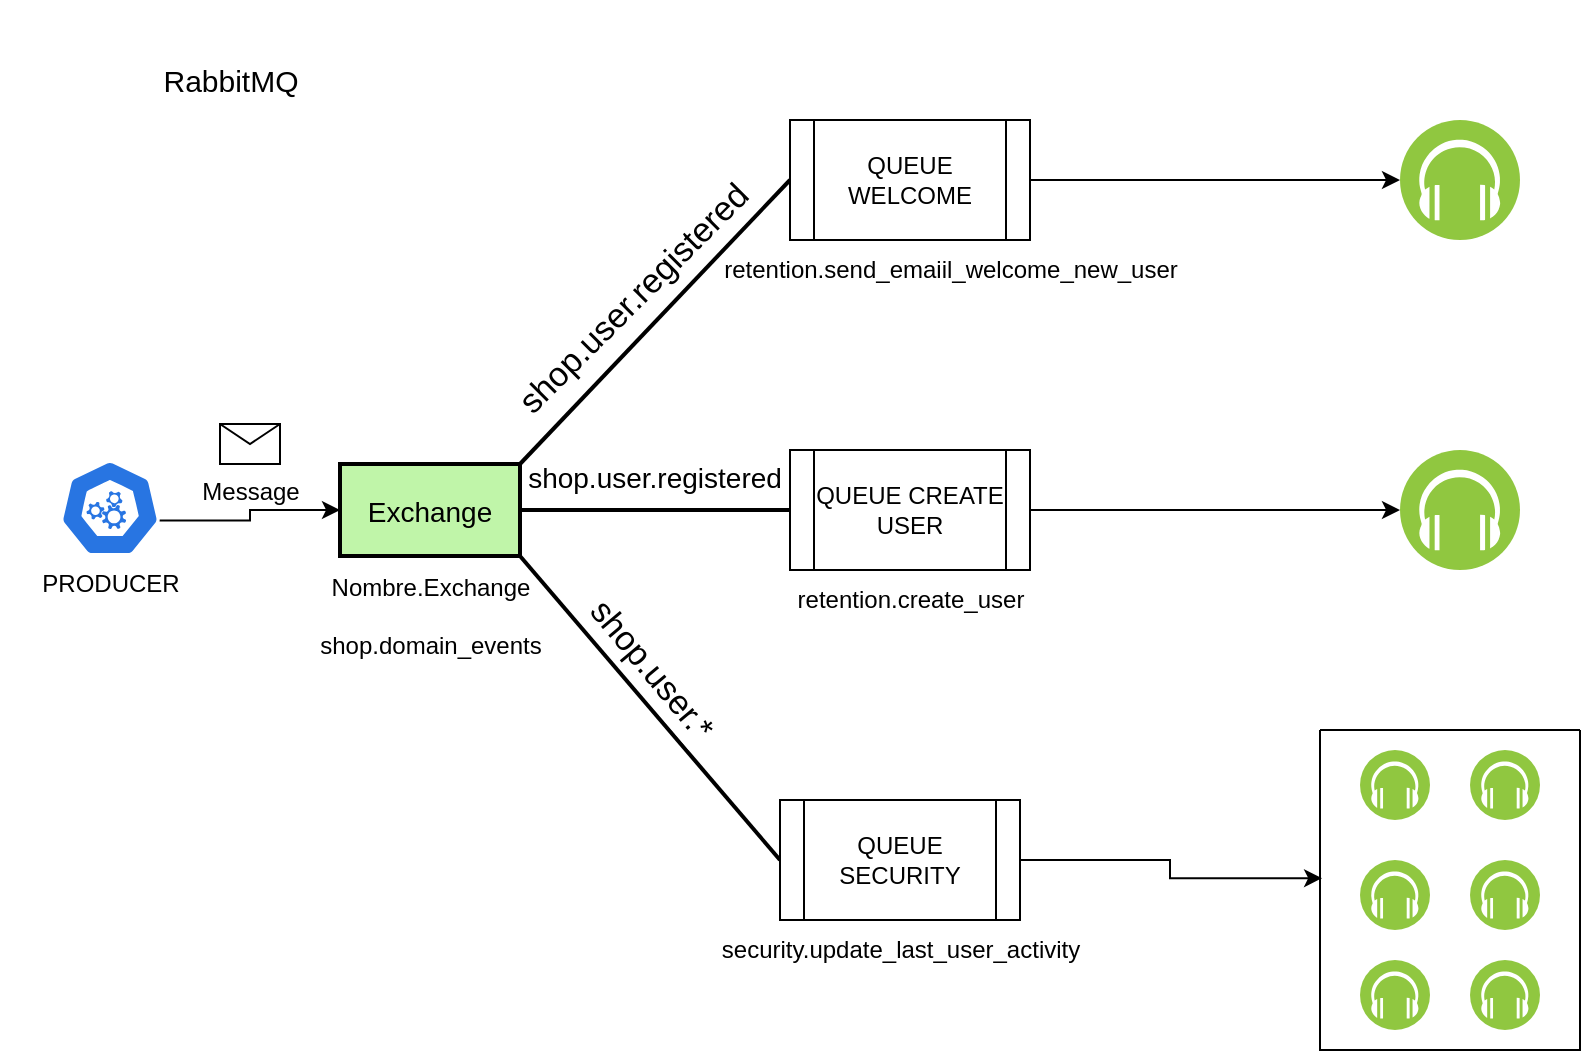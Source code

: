 <mxfile version="24.7.7">
  <diagram name="Página-1" id="YxG6aqFPAaeFV0GtLodd">
    <mxGraphModel dx="1434" dy="752" grid="1" gridSize="10" guides="1" tooltips="1" connect="1" arrows="1" fold="1" page="1" pageScale="1" pageWidth="827" pageHeight="1169" math="0" shadow="0">
      <root>
        <mxCell id="0" />
        <mxCell id="1" parent="0" />
        <mxCell id="b8rluCNeTwZe7lozpSry-66" style="edgeStyle=orthogonalEdgeStyle;rounded=0;orthogonalLoop=1;jettySize=auto;html=1;exitX=0.995;exitY=0.63;exitDx=0;exitDy=0;exitPerimeter=0;entryX=0;entryY=0.5;entryDx=0;entryDy=0;" edge="1" parent="1" source="b8rluCNeTwZe7lozpSry-3" target="b8rluCNeTwZe7lozpSry-58">
          <mxGeometry relative="1" as="geometry" />
        </mxCell>
        <mxCell id="b8rluCNeTwZe7lozpSry-3" value="PRODUCER" style="aspect=fixed;sketch=0;html=1;dashed=0;whitespace=wrap;verticalLabelPosition=bottom;verticalAlign=top;fillColor=#2875E2;strokeColor=#ffffff;points=[[0.005,0.63,0],[0.1,0.2,0],[0.9,0.2,0],[0.5,0,0],[0.995,0.63,0],[0.72,0.99,0],[0.5,1,0],[0.28,0.99,0]];shape=mxgraph.kubernetes.icon2;prIcon=api" vertex="1" parent="1">
          <mxGeometry x="30" y="370" width="50" height="48" as="geometry" />
        </mxCell>
        <mxCell id="b8rluCNeTwZe7lozpSry-9" value="" style="group" vertex="1" connectable="0" parent="1">
          <mxGeometry x="20" y="338" width="280" height="140" as="geometry" />
        </mxCell>
        <mxCell id="b8rluCNeTwZe7lozpSry-2" value="Message" style="shape=message;html=1;html=1;outlineConnect=0;labelPosition=center;verticalLabelPosition=bottom;align=center;verticalAlign=top;" vertex="1" parent="b8rluCNeTwZe7lozpSry-9">
          <mxGeometry x="90" y="14" width="30" height="20" as="geometry" />
        </mxCell>
        <mxCell id="b8rluCNeTwZe7lozpSry-68" value="" style="group" vertex="1" connectable="0" parent="b8rluCNeTwZe7lozpSry-9">
          <mxGeometry x="160" y="34" width="130" height="106" as="geometry" />
        </mxCell>
        <mxCell id="b8rluCNeTwZe7lozpSry-58" value="Exchange" style="strokeWidth=2;dashed=0;align=center;fontSize=14;shape=rect;fillColor=#c0f5a9;strokeColor=#000000;" vertex="1" parent="b8rluCNeTwZe7lozpSry-68">
          <mxGeometry x="-10" width="90" height="46" as="geometry" />
        </mxCell>
        <mxCell id="b8rluCNeTwZe7lozpSry-59" value="" style="edgeStyle=none;endArrow=none;dashed=0;html=1;strokeWidth=2;rounded=0;entryX=0;entryY=0.5;entryDx=0;entryDy=0;exitX=1;exitY=0;exitDx=0;exitDy=0;" edge="1" source="b8rluCNeTwZe7lozpSry-58" target="b8rluCNeTwZe7lozpSry-75" parent="1">
          <mxGeometry relative="1" as="geometry">
            <mxPoint x="334" y="267.5" as="targetPoint" />
          </mxGeometry>
        </mxCell>
        <mxCell id="b8rluCNeTwZe7lozpSry-79" value="shop.user.registered" style="edgeLabel;html=1;align=center;verticalAlign=middle;resizable=0;points=[];rotation=-45;fontSize=17;" vertex="1" connectable="0" parent="b8rluCNeTwZe7lozpSry-59">
          <mxGeometry x="0.241" relative="1" as="geometry">
            <mxPoint x="-27" y="6" as="offset" />
          </mxGeometry>
        </mxCell>
        <mxCell id="b8rluCNeTwZe7lozpSry-60" value="" style="edgeStyle=none;endArrow=none;dashed=0;html=1;strokeWidth=2;rounded=0;entryX=0;entryY=0.5;entryDx=0;entryDy=0;" edge="1" source="b8rluCNeTwZe7lozpSry-58" target="b8rluCNeTwZe7lozpSry-76" parent="1">
          <mxGeometry relative="1" as="geometry">
            <mxPoint x="336" y="334.958" as="targetPoint" />
          </mxGeometry>
        </mxCell>
        <mxCell id="b8rluCNeTwZe7lozpSry-61" value="" style="edgeStyle=none;endArrow=none;dashed=0;html=1;strokeWidth=2;rounded=0;exitX=1;exitY=1;exitDx=0;exitDy=0;entryX=0;entryY=0.5;entryDx=0;entryDy=0;" edge="1" source="b8rluCNeTwZe7lozpSry-58" target="b8rluCNeTwZe7lozpSry-77" parent="1">
          <mxGeometry relative="1" as="geometry">
            <mxPoint x="470" y="469" as="targetPoint" />
          </mxGeometry>
        </mxCell>
        <mxCell id="b8rluCNeTwZe7lozpSry-81" value="shop.user.*" style="edgeLabel;html=1;align=center;verticalAlign=middle;resizable=0;points=[];rotation=50;fontSize=17;" vertex="1" connectable="0" parent="1">
          <mxGeometry x="329.997" y="477.999" as="geometry">
            <mxPoint x="-5.575" y="1.708" as="offset" />
          </mxGeometry>
        </mxCell>
        <mxCell id="b8rluCNeTwZe7lozpSry-83" value="" style="group" vertex="1" connectable="0" parent="1">
          <mxGeometry x="330" y="365" width="250" height="90" as="geometry" />
        </mxCell>
        <mxCell id="b8rluCNeTwZe7lozpSry-76" value="QUEUE CREATE USER" style="shape=process;whiteSpace=wrap;html=1;backgroundOutline=1;" vertex="1" parent="b8rluCNeTwZe7lozpSry-83">
          <mxGeometry x="65" width="120" height="60" as="geometry" />
        </mxCell>
        <mxCell id="b8rluCNeTwZe7lozpSry-82" value="&lt;span style=&quot;text-wrap: wrap;&quot;&gt;retention.create_user&lt;/span&gt;" style="text;html=1;align=center;verticalAlign=middle;resizable=0;points=[];autosize=1;strokeColor=none;fillColor=none;" vertex="1" parent="b8rluCNeTwZe7lozpSry-83">
          <mxGeometry x="55" y="60" width="140" height="30" as="geometry" />
        </mxCell>
        <mxCell id="b8rluCNeTwZe7lozpSry-80" value="shop.user.registered" style="edgeLabel;html=1;align=center;verticalAlign=middle;resizable=0;points=[];rotation=0;fontSize=14;" vertex="1" connectable="0" parent="b8rluCNeTwZe7lozpSry-83">
          <mxGeometry x="-0.003" y="14.999" as="geometry">
            <mxPoint x="-3" y="-1" as="offset" />
          </mxGeometry>
        </mxCell>
        <mxCell id="b8rluCNeTwZe7lozpSry-86" value="" style="group" vertex="1" connectable="0" parent="1">
          <mxGeometry x="330" y="200" width="250" height="90" as="geometry" />
        </mxCell>
        <mxCell id="b8rluCNeTwZe7lozpSry-75" value="QUEUE WELCOME" style="shape=process;whiteSpace=wrap;html=1;backgroundOutline=1;" vertex="1" parent="b8rluCNeTwZe7lozpSry-86">
          <mxGeometry x="65" width="120" height="60" as="geometry" />
        </mxCell>
        <mxCell id="b8rluCNeTwZe7lozpSry-84" value="&lt;span style=&quot;text-wrap: wrap;&quot;&gt;retention.send_emaiil_welcome_new_user&lt;/span&gt;" style="text;html=1;align=center;verticalAlign=middle;resizable=0;points=[];autosize=1;strokeColor=none;fillColor=none;" vertex="1" parent="b8rluCNeTwZe7lozpSry-86">
          <mxGeometry x="20" y="60" width="250" height="30" as="geometry" />
        </mxCell>
        <mxCell id="b8rluCNeTwZe7lozpSry-87" value="" style="group" vertex="1" connectable="0" parent="1">
          <mxGeometry x="325" y="540" width="250" height="90" as="geometry" />
        </mxCell>
        <mxCell id="b8rluCNeTwZe7lozpSry-77" value="QUEUE SECURITY" style="shape=process;whiteSpace=wrap;html=1;backgroundOutline=1;" vertex="1" parent="b8rluCNeTwZe7lozpSry-87">
          <mxGeometry x="65" width="120" height="60" as="geometry" />
        </mxCell>
        <mxCell id="b8rluCNeTwZe7lozpSry-85" value="&lt;span style=&quot;text-wrap: wrap;&quot;&gt;security.update_last_user_activity&lt;/span&gt;" style="text;html=1;align=center;verticalAlign=middle;resizable=0;points=[];autosize=1;strokeColor=none;fillColor=none;" vertex="1" parent="b8rluCNeTwZe7lozpSry-87">
          <mxGeometry x="25" y="60" width="200" height="30" as="geometry" />
        </mxCell>
        <mxCell id="b8rluCNeTwZe7lozpSry-67" value="Nombre.Exchange&lt;div&gt;&lt;br&gt;&lt;/div&gt;&lt;div&gt;shop.domain_events&lt;/div&gt;" style="text;html=1;align=center;verticalAlign=middle;resizable=0;points=[];autosize=1;strokeColor=none;fillColor=none;" vertex="1" parent="1">
          <mxGeometry x="150" y="418" width="130" height="60" as="geometry" />
        </mxCell>
        <mxCell id="b8rluCNeTwZe7lozpSry-89" value="" style="image;aspect=fixed;perimeter=ellipsePerimeter;html=1;align=center;shadow=0;dashed=0;fontColor=#4277BB;labelBackgroundColor=default;fontSize=12;spacingTop=3;image=img/lib/ibm/blockchain/event_listener.svg;" vertex="1" parent="1">
          <mxGeometry x="700" y="365" width="60" height="60" as="geometry" />
        </mxCell>
        <mxCell id="b8rluCNeTwZe7lozpSry-90" value="" style="image;aspect=fixed;perimeter=ellipsePerimeter;html=1;align=center;shadow=0;dashed=0;fontColor=#4277BB;labelBackgroundColor=default;fontSize=12;spacingTop=3;image=img/lib/ibm/blockchain/event_listener.svg;" vertex="1" parent="1">
          <mxGeometry x="700" y="200" width="60" height="60" as="geometry" />
        </mxCell>
        <mxCell id="b8rluCNeTwZe7lozpSry-93" value="" style="swimlane;startSize=0;" vertex="1" parent="1">
          <mxGeometry x="660" y="505" width="130" height="160" as="geometry" />
        </mxCell>
        <mxCell id="b8rluCNeTwZe7lozpSry-91" value="" style="image;aspect=fixed;perimeter=ellipsePerimeter;html=1;align=center;shadow=0;dashed=0;fontColor=#4277BB;labelBackgroundColor=default;fontSize=12;spacingTop=3;image=img/lib/ibm/blockchain/event_listener.svg;" vertex="1" parent="b8rluCNeTwZe7lozpSry-93">
          <mxGeometry x="20" y="10" width="35" height="35" as="geometry" />
        </mxCell>
        <mxCell id="b8rluCNeTwZe7lozpSry-97" value="" style="image;aspect=fixed;perimeter=ellipsePerimeter;html=1;align=center;shadow=0;dashed=0;fontColor=#4277BB;labelBackgroundColor=default;fontSize=12;spacingTop=3;image=img/lib/ibm/blockchain/event_listener.svg;" vertex="1" parent="b8rluCNeTwZe7lozpSry-93">
          <mxGeometry x="20" y="115" width="35" height="35" as="geometry" />
        </mxCell>
        <mxCell id="b8rluCNeTwZe7lozpSry-96" value="" style="image;aspect=fixed;perimeter=ellipsePerimeter;html=1;align=center;shadow=0;dashed=0;fontColor=#4277BB;labelBackgroundColor=default;fontSize=12;spacingTop=3;image=img/lib/ibm/blockchain/event_listener.svg;" vertex="1" parent="b8rluCNeTwZe7lozpSry-93">
          <mxGeometry x="75" y="115" width="35" height="35" as="geometry" />
        </mxCell>
        <mxCell id="b8rluCNeTwZe7lozpSry-95" value="" style="image;aspect=fixed;perimeter=ellipsePerimeter;html=1;align=center;shadow=0;dashed=0;fontColor=#4277BB;labelBackgroundColor=default;fontSize=12;spacingTop=3;image=img/lib/ibm/blockchain/event_listener.svg;" vertex="1" parent="b8rluCNeTwZe7lozpSry-93">
          <mxGeometry x="75" y="65" width="35" height="35" as="geometry" />
        </mxCell>
        <mxCell id="b8rluCNeTwZe7lozpSry-94" value="" style="image;aspect=fixed;perimeter=ellipsePerimeter;html=1;align=center;shadow=0;dashed=0;fontColor=#4277BB;labelBackgroundColor=default;fontSize=12;spacingTop=3;image=img/lib/ibm/blockchain/event_listener.svg;" vertex="1" parent="b8rluCNeTwZe7lozpSry-93">
          <mxGeometry x="20" y="65" width="35" height="35" as="geometry" />
        </mxCell>
        <mxCell id="b8rluCNeTwZe7lozpSry-98" value="" style="image;aspect=fixed;perimeter=ellipsePerimeter;html=1;align=center;shadow=0;dashed=0;fontColor=#4277BB;labelBackgroundColor=default;fontSize=12;spacingTop=3;image=img/lib/ibm/blockchain/event_listener.svg;" vertex="1" parent="b8rluCNeTwZe7lozpSry-93">
          <mxGeometry x="75" y="10" width="35" height="35" as="geometry" />
        </mxCell>
        <mxCell id="b8rluCNeTwZe7lozpSry-99" style="edgeStyle=orthogonalEdgeStyle;rounded=0;orthogonalLoop=1;jettySize=auto;html=1;exitX=1;exitY=0.5;exitDx=0;exitDy=0;entryX=0.008;entryY=0.463;entryDx=0;entryDy=0;entryPerimeter=0;" edge="1" parent="1" source="b8rluCNeTwZe7lozpSry-77" target="b8rluCNeTwZe7lozpSry-93">
          <mxGeometry relative="1" as="geometry" />
        </mxCell>
        <mxCell id="b8rluCNeTwZe7lozpSry-100" style="edgeStyle=orthogonalEdgeStyle;rounded=0;orthogonalLoop=1;jettySize=auto;html=1;exitX=1;exitY=0.5;exitDx=0;exitDy=0;entryX=0;entryY=0.5;entryDx=0;entryDy=0;" edge="1" parent="1" source="b8rluCNeTwZe7lozpSry-76" target="b8rluCNeTwZe7lozpSry-89">
          <mxGeometry relative="1" as="geometry" />
        </mxCell>
        <mxCell id="b8rluCNeTwZe7lozpSry-101" style="edgeStyle=orthogonalEdgeStyle;rounded=0;orthogonalLoop=1;jettySize=auto;html=1;exitX=1;exitY=0.5;exitDx=0;exitDy=0;entryX=0;entryY=0.5;entryDx=0;entryDy=0;" edge="1" parent="1" source="b8rluCNeTwZe7lozpSry-75" target="b8rluCNeTwZe7lozpSry-90">
          <mxGeometry relative="1" as="geometry" />
        </mxCell>
        <mxCell id="b8rluCNeTwZe7lozpSry-102" value="" style="group" vertex="1" connectable="0" parent="1">
          <mxGeometry y="140" width="160" height="80" as="geometry" />
        </mxCell>
        <mxCell id="b8rluCNeTwZe7lozpSry-17" value="" style="shape=image;verticalLabelPosition=bottom;labelBackgroundColor=default;verticalAlign=top;aspect=fixed;imageAspect=0;image=https://www.ibm.com/content/dam/adobe-cms/instana/media_logo/Rabbit.png/_jcr_content/renditions/cq5dam.web.1280.128.png;" vertex="1" parent="b8rluCNeTwZe7lozpSry-102">
          <mxGeometry width="106.05" height="80" as="geometry" />
        </mxCell>
        <mxCell id="b8rluCNeTwZe7lozpSry-18" value="&lt;font style=&quot;font-size: 15px;&quot;&gt;RabbitMQ&lt;/font&gt;" style="text;html=1;align=center;verticalAlign=middle;resizable=0;points=[];autosize=1;strokeColor=none;fillColor=none;" vertex="1" parent="b8rluCNeTwZe7lozpSry-102">
          <mxGeometry x="70" y="25" width="90" height="30" as="geometry" />
        </mxCell>
      </root>
    </mxGraphModel>
  </diagram>
</mxfile>
